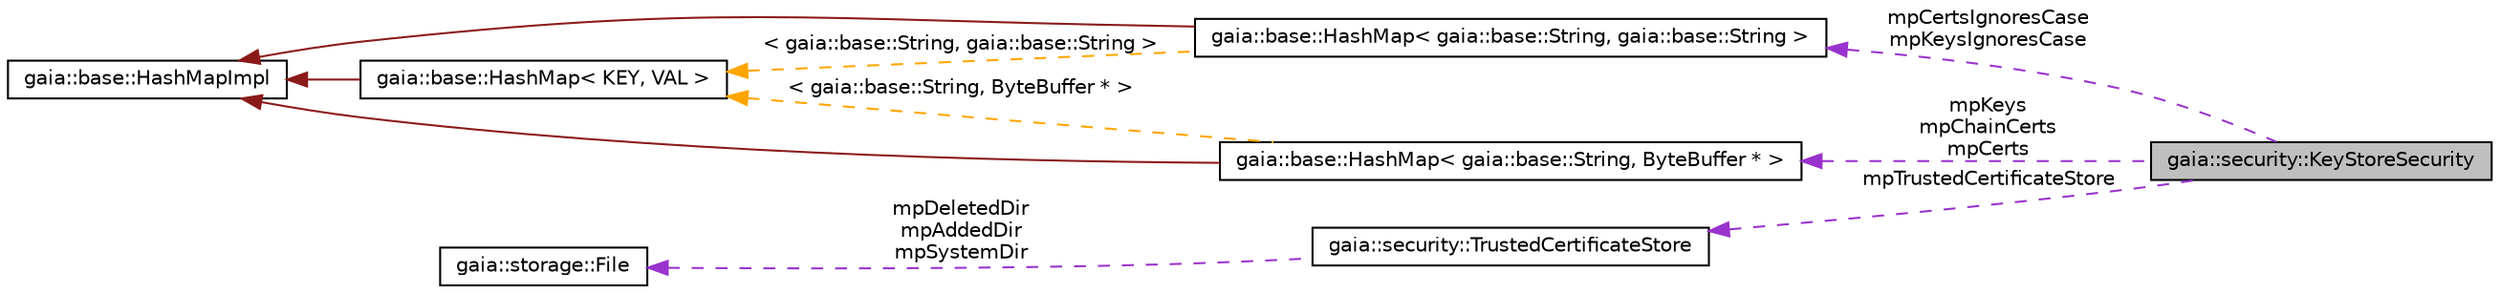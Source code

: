 digraph G
{
  edge [fontname="Helvetica",fontsize="10",labelfontname="Helvetica",labelfontsize="10"];
  node [fontname="Helvetica",fontsize="10",shape=record];
  rankdir=LR;
  Node1 [label="gaia::security::KeyStoreSecurity",height=0.2,width=0.4,color="black", fillcolor="grey75", style="filled" fontcolor="black"];
  Node2 -> Node1 [dir=back,color="darkorchid3",fontsize="10",style="dashed",label="mpCertsIgnoresCase\nmpKeysIgnoresCase",fontname="Helvetica"];
  Node2 [label="gaia::base::HashMap\< gaia::base::String, gaia::base::String \>",height=0.2,width=0.4,color="black", fillcolor="white", style="filled",URL="$d3/d57/classgaia_1_1base_1_1_hash_map.html"];
  Node3 -> Node2 [dir=back,color="firebrick4",fontsize="10",style="solid",fontname="Helvetica"];
  Node3 [label="gaia::base::HashMapImpl",height=0.2,width=0.4,color="black", fillcolor="white", style="filled",URL="$d3/d6e/classgaia_1_1base_1_1_hash_map_impl.html"];
  Node4 -> Node2 [dir=back,color="orange",fontsize="10",style="dashed",label="\< gaia::base::String, gaia::base::String \>",fontname="Helvetica"];
  Node4 [label="gaia::base::HashMap\< KEY, VAL \>",height=0.2,width=0.4,color="black", fillcolor="white", style="filled",URL="$d3/d57/classgaia_1_1base_1_1_hash_map.html",tooltip="Implements hashmap data structure and operation functions."];
  Node3 -> Node4 [dir=back,color="firebrick4",fontsize="10",style="solid",fontname="Helvetica"];
  Node5 -> Node1 [dir=back,color="darkorchid3",fontsize="10",style="dashed",label="mpTrustedCertificateStore",fontname="Helvetica"];
  Node5 [label="gaia::security::TrustedCertificateStore",height=0.2,width=0.4,color="black", fillcolor="white", style="filled",URL="$d5/da3/classgaia_1_1security_1_1_trusted_certificate_store.html"];
  Node6 -> Node5 [dir=back,color="darkorchid3",fontsize="10",style="dashed",label="mpDeletedDir\nmpAddedDir\nmpSystemDir",fontname="Helvetica"];
  Node6 [label="gaia::storage::File",height=0.2,width=0.4,color="black", fillcolor="white", style="filled",URL="$d4/d31/classgaia_1_1storage_1_1_file.html",tooltip="An &quot;abstract&quot; representation of a file system entity identified by a pathname."];
  Node7 -> Node1 [dir=back,color="darkorchid3",fontsize="10",style="dashed",label="mpKeys\nmpChainCerts\nmpCerts",fontname="Helvetica"];
  Node7 [label="gaia::base::HashMap\< gaia::base::String, ByteBuffer * \>",height=0.2,width=0.4,color="black", fillcolor="white", style="filled",URL="$d3/d57/classgaia_1_1base_1_1_hash_map.html"];
  Node3 -> Node7 [dir=back,color="firebrick4",fontsize="10",style="solid",fontname="Helvetica"];
  Node4 -> Node7 [dir=back,color="orange",fontsize="10",style="dashed",label="\< gaia::base::String, ByteBuffer * \>",fontname="Helvetica"];
}
